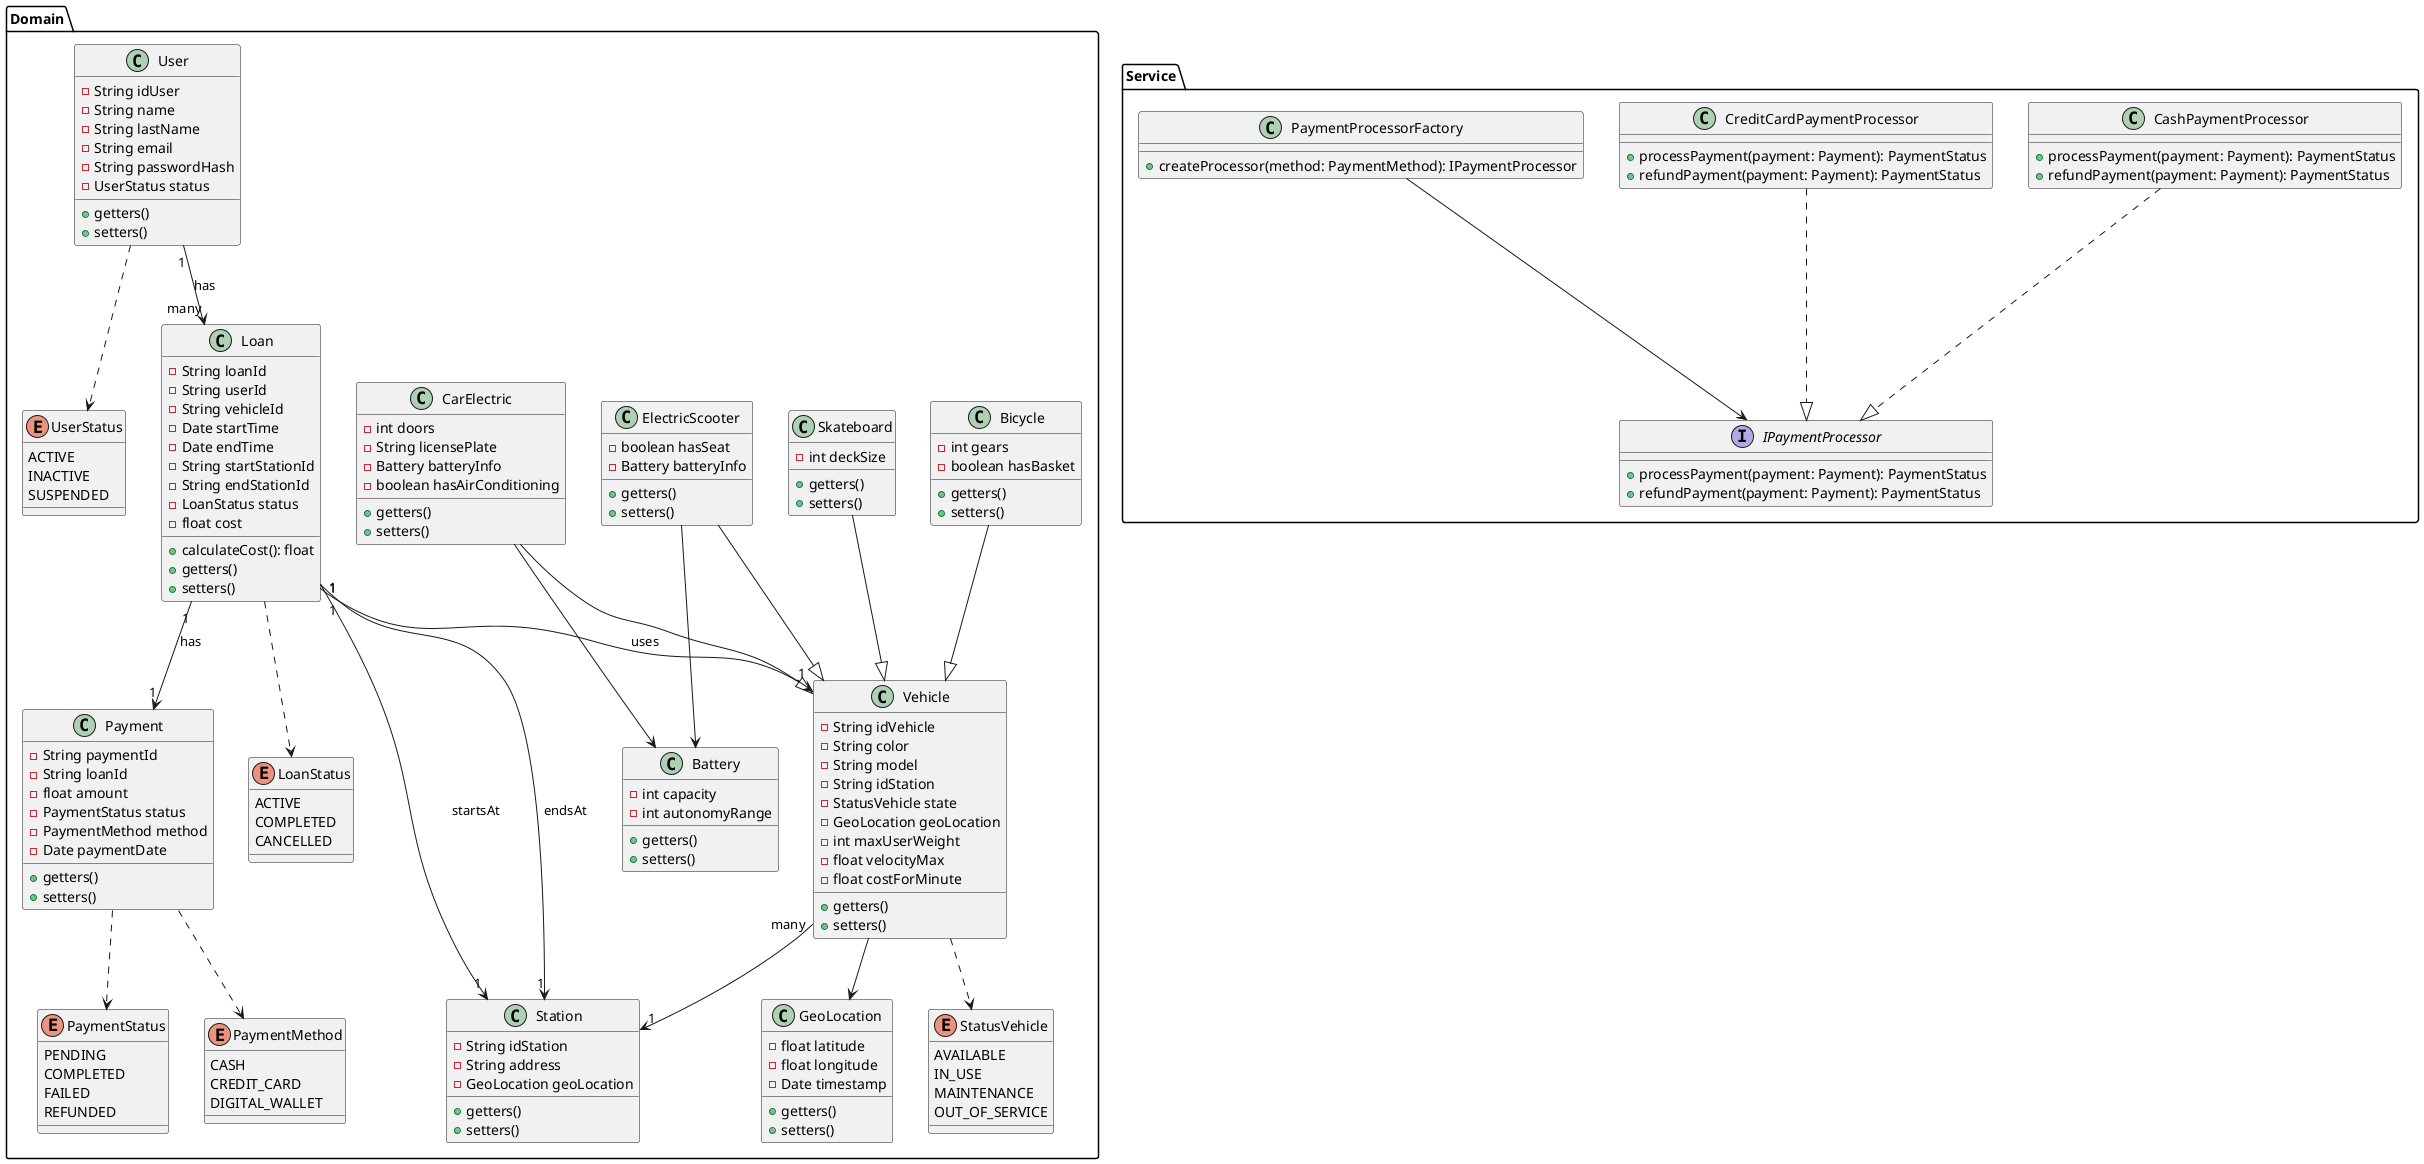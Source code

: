 @startuml EcoMove

' --- Capa de Dominio ---
package Domain {
  class Vehicle{
    - String idVehicle
    - String color
    - String model
    - String idStation
    - StatusVehicle state
    - GeoLocation geoLocation
    - int maxUserWeight
    - float velocityMax
    - float costForMinute
    + getters()
    + setters()
  }

  enum StatusVehicle {
    AVAILABLE
    IN_USE
    MAINTENANCE
    OUT_OF_SERVICE
  }

  class GeoLocation{
    - float latitude
    - float longitude
    - Date timestamp
    + getters()
    + setters()
  }

  class Station{
    - String idStation
    - String address      
    - GeoLocation geoLocation
    + getters()
    + setters()
  }

  class Battery {
    - int capacity
    - int autonomyRange
    + getters()
    + setters()
  }

  class Bicycle {
    - int gears
    - boolean hasBasket
    + getters()
    + setters()
  }

  class ElectricScooter {
    - boolean hasSeat
    - Battery batteryInfo
    + getters()
    + setters()
  }

  class Skateboard {
    - int deckSize 
    + getters()
    + setters()
  }

  class CarElectric {
    - int doors
    - String licensePlate
    - Battery batteryInfo
    - boolean hasAirConditioning
    + getters()
    + setters()
  }

  class User{
    - String idUser
    - String name
    - String lastName
    - String email
    - String passwordHash
    - UserStatus status
    + getters()
    + setters()
  }

  enum UserStatus {
    ACTIVE
    INACTIVE
    SUSPENDED
  }

  class Loan {
    - String loanId
    - String userId
    - String vehicleId
    - Date startTime
    - Date endTime
    - String startStationId
    - String endStationId
    - LoanStatus status
    - float cost
    + calculateCost(): float
    + getters()
    + setters()
  }

  enum LoanStatus {
    ACTIVE
    COMPLETED
    CANCELLED
  }

  class Payment{
    - String paymentId
    - String loanId
    - float amount
    - PaymentStatus status
    - PaymentMethod method
    - Date paymentDate
    + getters()
    + setters()
  }

  enum PaymentStatus {
    PENDING
    COMPLETED
    FAILED
    REFUNDED
  }

  enum PaymentMethod {
    CASH
    CREDIT_CARD
    DIGITAL_WALLET
  }
}

' --- Capa de Servicio ---
package Service {
  interface IPaymentProcessor {
    + processPayment(payment: Payment): PaymentStatus
    + refundPayment(payment: Payment): PaymentStatus
  }

  class CashPaymentProcessor {
    + processPayment(payment: Payment): PaymentStatus
    + refundPayment(payment: Payment): PaymentStatus
  }

  class CreditCardPaymentProcessor {
    + processPayment(payment: Payment): PaymentStatus
    + refundPayment(payment: Payment): PaymentStatus
  }

  class PaymentProcessorFactory {
    + createProcessor(method: PaymentMethod): IPaymentProcessor
  }
}

' --- Relaciones de Dominio ---
Vehicle "many" --> "1" Station
Vehicle ..> StatusVehicle
Vehicle --> GeoLocation

Bicycle --|> Vehicle
ElectricScooter --|> Vehicle
Skateboard --|> Vehicle
CarElectric --|> Vehicle

ElectricScooter --> Battery
CarElectric --> Battery

User ..> UserStatus
User "1" --> "many" Loan : has

Loan ..> LoanStatus
Loan "1" --> "1" Vehicle : uses
Loan "1" --> "1" Station : startsAt
Loan "1" --> "1" Station : endsAt
Loan "1" --> "1" Payment : has

Payment ..> PaymentStatus
Payment ..> PaymentMethod

' --- Relaciones de Servicio ---
PaymentProcessorFactory --> IPaymentProcessor
CashPaymentProcessor ..|> IPaymentProcessor
CreditCardPaymentProcessor ..|> IPaymentProcessor

@enduml